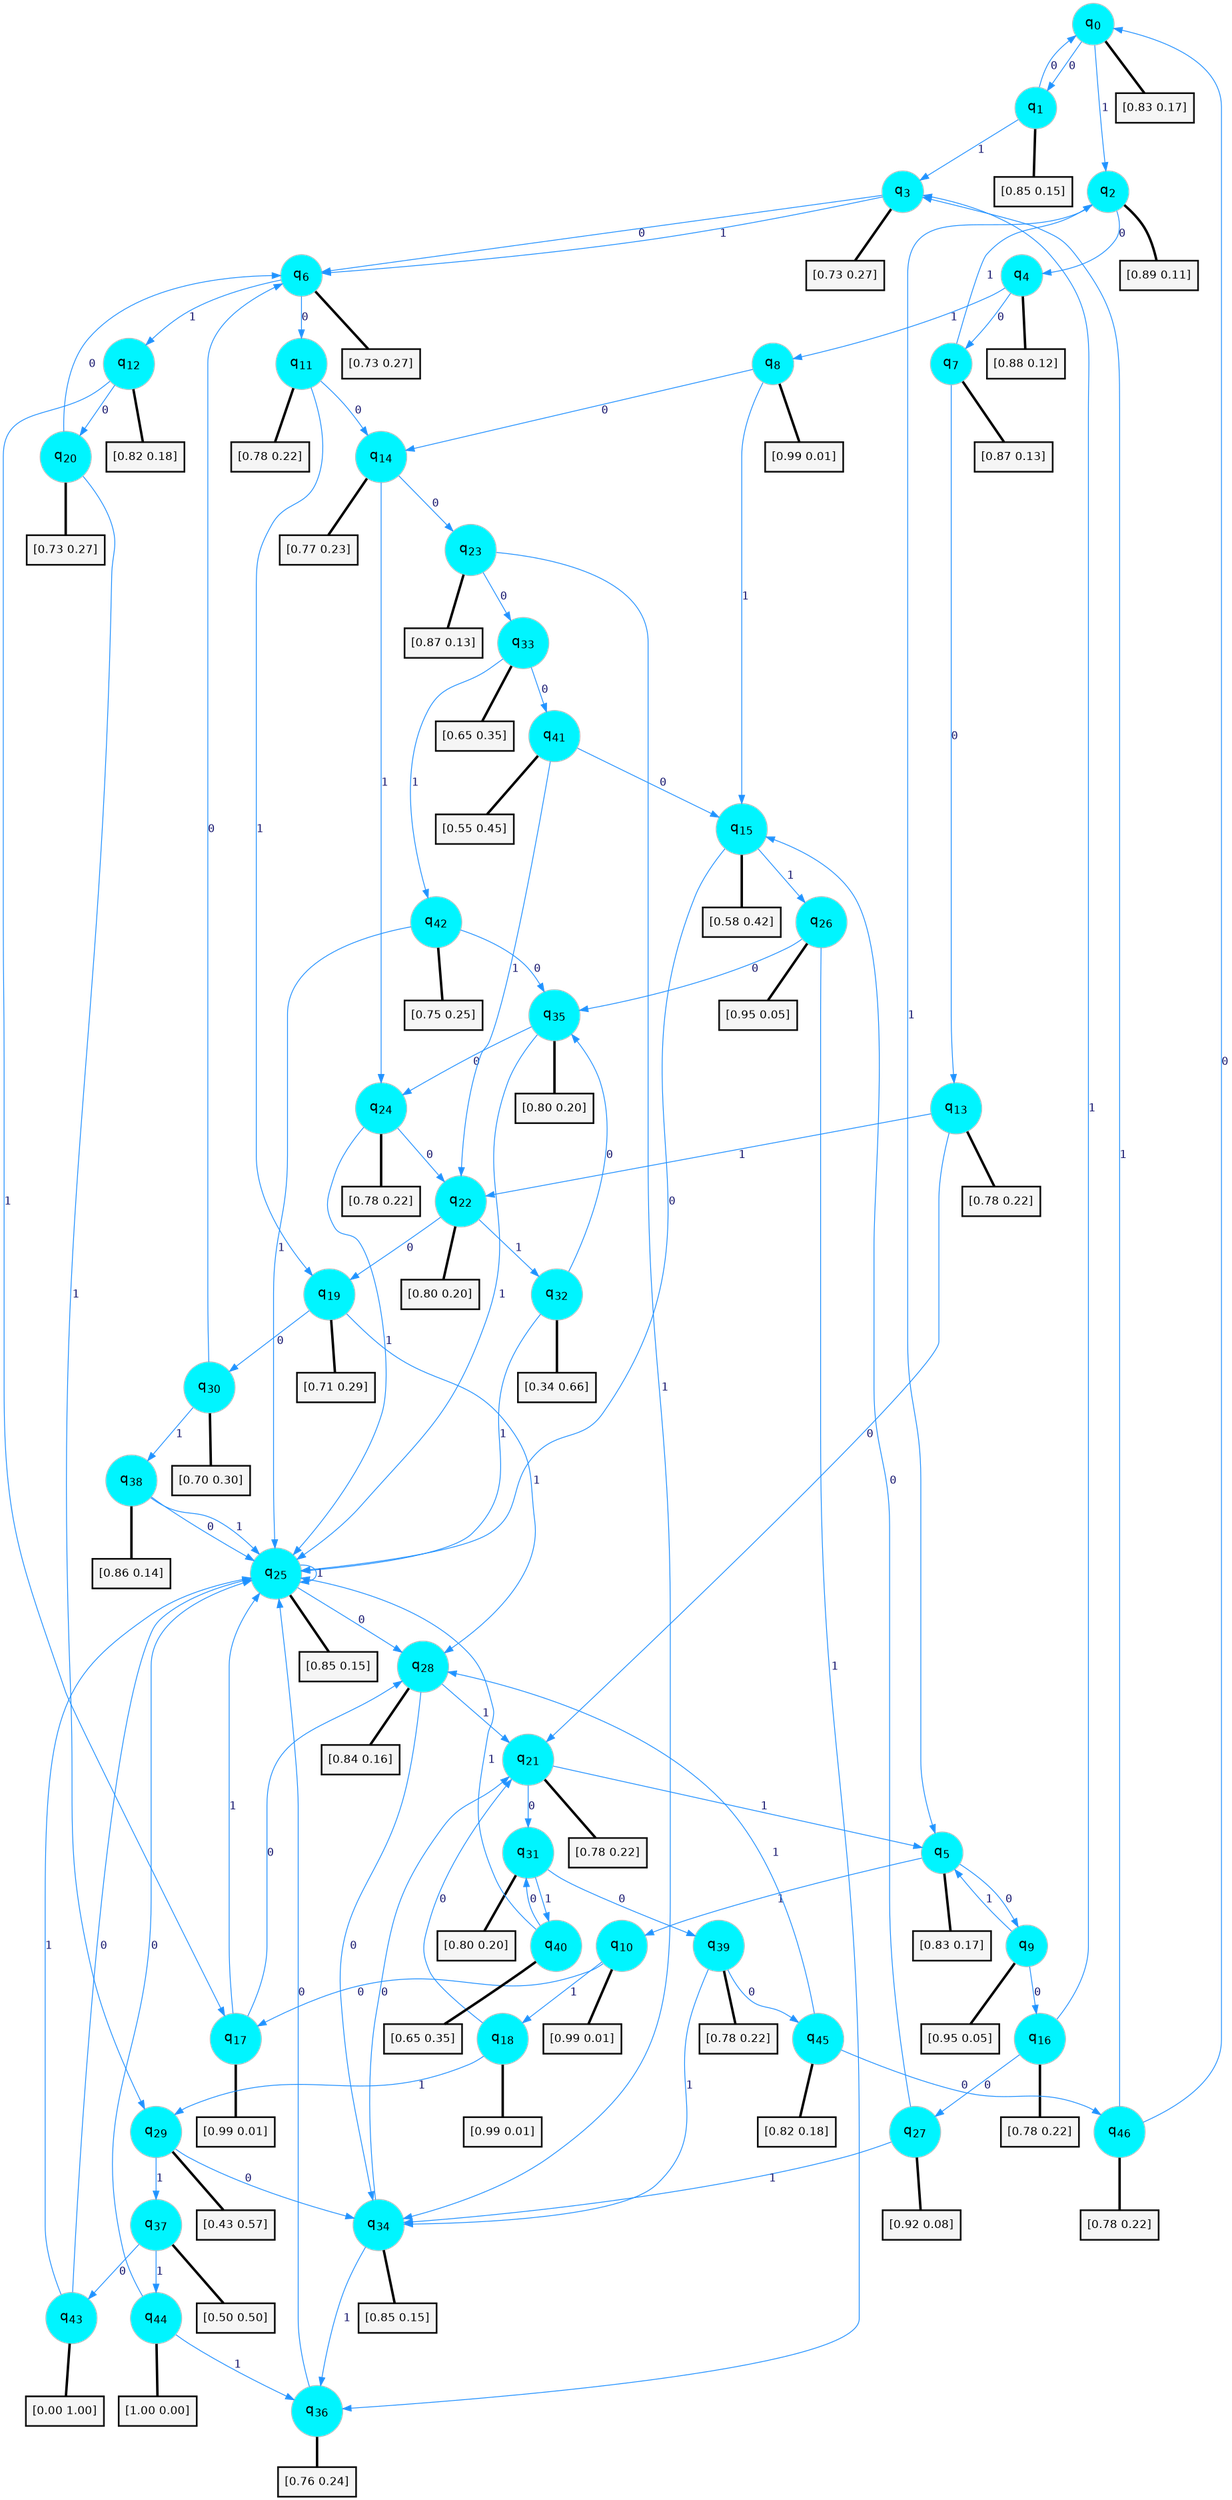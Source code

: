digraph G {
graph [
bgcolor=transparent, dpi=300, rankdir=TD, size="40,25"];
node [
color=gray, fillcolor=turquoise1, fontcolor=black, fontname=Helvetica, fontsize=16, fontweight=bold, shape=circle, style=filled];
edge [
arrowsize=1, color=dodgerblue1, fontcolor=midnightblue, fontname=courier, fontweight=bold, penwidth=1, style=solid, weight=20];
0[label=<q<SUB>0</SUB>>];
1[label=<q<SUB>1</SUB>>];
2[label=<q<SUB>2</SUB>>];
3[label=<q<SUB>3</SUB>>];
4[label=<q<SUB>4</SUB>>];
5[label=<q<SUB>5</SUB>>];
6[label=<q<SUB>6</SUB>>];
7[label=<q<SUB>7</SUB>>];
8[label=<q<SUB>8</SUB>>];
9[label=<q<SUB>9</SUB>>];
10[label=<q<SUB>10</SUB>>];
11[label=<q<SUB>11</SUB>>];
12[label=<q<SUB>12</SUB>>];
13[label=<q<SUB>13</SUB>>];
14[label=<q<SUB>14</SUB>>];
15[label=<q<SUB>15</SUB>>];
16[label=<q<SUB>16</SUB>>];
17[label=<q<SUB>17</SUB>>];
18[label=<q<SUB>18</SUB>>];
19[label=<q<SUB>19</SUB>>];
20[label=<q<SUB>20</SUB>>];
21[label=<q<SUB>21</SUB>>];
22[label=<q<SUB>22</SUB>>];
23[label=<q<SUB>23</SUB>>];
24[label=<q<SUB>24</SUB>>];
25[label=<q<SUB>25</SUB>>];
26[label=<q<SUB>26</SUB>>];
27[label=<q<SUB>27</SUB>>];
28[label=<q<SUB>28</SUB>>];
29[label=<q<SUB>29</SUB>>];
30[label=<q<SUB>30</SUB>>];
31[label=<q<SUB>31</SUB>>];
32[label=<q<SUB>32</SUB>>];
33[label=<q<SUB>33</SUB>>];
34[label=<q<SUB>34</SUB>>];
35[label=<q<SUB>35</SUB>>];
36[label=<q<SUB>36</SUB>>];
37[label=<q<SUB>37</SUB>>];
38[label=<q<SUB>38</SUB>>];
39[label=<q<SUB>39</SUB>>];
40[label=<q<SUB>40</SUB>>];
41[label=<q<SUB>41</SUB>>];
42[label=<q<SUB>42</SUB>>];
43[label=<q<SUB>43</SUB>>];
44[label=<q<SUB>44</SUB>>];
45[label=<q<SUB>45</SUB>>];
46[label=<q<SUB>46</SUB>>];
47[label="[0.83 0.17]", shape=box,fontcolor=black, fontname=Helvetica, fontsize=14, penwidth=2, fillcolor=whitesmoke,color=black];
48[label="[0.85 0.15]", shape=box,fontcolor=black, fontname=Helvetica, fontsize=14, penwidth=2, fillcolor=whitesmoke,color=black];
49[label="[0.89 0.11]", shape=box,fontcolor=black, fontname=Helvetica, fontsize=14, penwidth=2, fillcolor=whitesmoke,color=black];
50[label="[0.73 0.27]", shape=box,fontcolor=black, fontname=Helvetica, fontsize=14, penwidth=2, fillcolor=whitesmoke,color=black];
51[label="[0.88 0.12]", shape=box,fontcolor=black, fontname=Helvetica, fontsize=14, penwidth=2, fillcolor=whitesmoke,color=black];
52[label="[0.83 0.17]", shape=box,fontcolor=black, fontname=Helvetica, fontsize=14, penwidth=2, fillcolor=whitesmoke,color=black];
53[label="[0.73 0.27]", shape=box,fontcolor=black, fontname=Helvetica, fontsize=14, penwidth=2, fillcolor=whitesmoke,color=black];
54[label="[0.87 0.13]", shape=box,fontcolor=black, fontname=Helvetica, fontsize=14, penwidth=2, fillcolor=whitesmoke,color=black];
55[label="[0.99 0.01]", shape=box,fontcolor=black, fontname=Helvetica, fontsize=14, penwidth=2, fillcolor=whitesmoke,color=black];
56[label="[0.95 0.05]", shape=box,fontcolor=black, fontname=Helvetica, fontsize=14, penwidth=2, fillcolor=whitesmoke,color=black];
57[label="[0.99 0.01]", shape=box,fontcolor=black, fontname=Helvetica, fontsize=14, penwidth=2, fillcolor=whitesmoke,color=black];
58[label="[0.78 0.22]", shape=box,fontcolor=black, fontname=Helvetica, fontsize=14, penwidth=2, fillcolor=whitesmoke,color=black];
59[label="[0.82 0.18]", shape=box,fontcolor=black, fontname=Helvetica, fontsize=14, penwidth=2, fillcolor=whitesmoke,color=black];
60[label="[0.78 0.22]", shape=box,fontcolor=black, fontname=Helvetica, fontsize=14, penwidth=2, fillcolor=whitesmoke,color=black];
61[label="[0.77 0.23]", shape=box,fontcolor=black, fontname=Helvetica, fontsize=14, penwidth=2, fillcolor=whitesmoke,color=black];
62[label="[0.58 0.42]", shape=box,fontcolor=black, fontname=Helvetica, fontsize=14, penwidth=2, fillcolor=whitesmoke,color=black];
63[label="[0.78 0.22]", shape=box,fontcolor=black, fontname=Helvetica, fontsize=14, penwidth=2, fillcolor=whitesmoke,color=black];
64[label="[0.99 0.01]", shape=box,fontcolor=black, fontname=Helvetica, fontsize=14, penwidth=2, fillcolor=whitesmoke,color=black];
65[label="[0.99 0.01]", shape=box,fontcolor=black, fontname=Helvetica, fontsize=14, penwidth=2, fillcolor=whitesmoke,color=black];
66[label="[0.71 0.29]", shape=box,fontcolor=black, fontname=Helvetica, fontsize=14, penwidth=2, fillcolor=whitesmoke,color=black];
67[label="[0.73 0.27]", shape=box,fontcolor=black, fontname=Helvetica, fontsize=14, penwidth=2, fillcolor=whitesmoke,color=black];
68[label="[0.78 0.22]", shape=box,fontcolor=black, fontname=Helvetica, fontsize=14, penwidth=2, fillcolor=whitesmoke,color=black];
69[label="[0.80 0.20]", shape=box,fontcolor=black, fontname=Helvetica, fontsize=14, penwidth=2, fillcolor=whitesmoke,color=black];
70[label="[0.87 0.13]", shape=box,fontcolor=black, fontname=Helvetica, fontsize=14, penwidth=2, fillcolor=whitesmoke,color=black];
71[label="[0.78 0.22]", shape=box,fontcolor=black, fontname=Helvetica, fontsize=14, penwidth=2, fillcolor=whitesmoke,color=black];
72[label="[0.85 0.15]", shape=box,fontcolor=black, fontname=Helvetica, fontsize=14, penwidth=2, fillcolor=whitesmoke,color=black];
73[label="[0.95 0.05]", shape=box,fontcolor=black, fontname=Helvetica, fontsize=14, penwidth=2, fillcolor=whitesmoke,color=black];
74[label="[0.92 0.08]", shape=box,fontcolor=black, fontname=Helvetica, fontsize=14, penwidth=2, fillcolor=whitesmoke,color=black];
75[label="[0.84 0.16]", shape=box,fontcolor=black, fontname=Helvetica, fontsize=14, penwidth=2, fillcolor=whitesmoke,color=black];
76[label="[0.43 0.57]", shape=box,fontcolor=black, fontname=Helvetica, fontsize=14, penwidth=2, fillcolor=whitesmoke,color=black];
77[label="[0.70 0.30]", shape=box,fontcolor=black, fontname=Helvetica, fontsize=14, penwidth=2, fillcolor=whitesmoke,color=black];
78[label="[0.80 0.20]", shape=box,fontcolor=black, fontname=Helvetica, fontsize=14, penwidth=2, fillcolor=whitesmoke,color=black];
79[label="[0.34 0.66]", shape=box,fontcolor=black, fontname=Helvetica, fontsize=14, penwidth=2, fillcolor=whitesmoke,color=black];
80[label="[0.65 0.35]", shape=box,fontcolor=black, fontname=Helvetica, fontsize=14, penwidth=2, fillcolor=whitesmoke,color=black];
81[label="[0.85 0.15]", shape=box,fontcolor=black, fontname=Helvetica, fontsize=14, penwidth=2, fillcolor=whitesmoke,color=black];
82[label="[0.80 0.20]", shape=box,fontcolor=black, fontname=Helvetica, fontsize=14, penwidth=2, fillcolor=whitesmoke,color=black];
83[label="[0.76 0.24]", shape=box,fontcolor=black, fontname=Helvetica, fontsize=14, penwidth=2, fillcolor=whitesmoke,color=black];
84[label="[0.50 0.50]", shape=box,fontcolor=black, fontname=Helvetica, fontsize=14, penwidth=2, fillcolor=whitesmoke,color=black];
85[label="[0.86 0.14]", shape=box,fontcolor=black, fontname=Helvetica, fontsize=14, penwidth=2, fillcolor=whitesmoke,color=black];
86[label="[0.78 0.22]", shape=box,fontcolor=black, fontname=Helvetica, fontsize=14, penwidth=2, fillcolor=whitesmoke,color=black];
87[label="[0.65 0.35]", shape=box,fontcolor=black, fontname=Helvetica, fontsize=14, penwidth=2, fillcolor=whitesmoke,color=black];
88[label="[0.55 0.45]", shape=box,fontcolor=black, fontname=Helvetica, fontsize=14, penwidth=2, fillcolor=whitesmoke,color=black];
89[label="[0.75 0.25]", shape=box,fontcolor=black, fontname=Helvetica, fontsize=14, penwidth=2, fillcolor=whitesmoke,color=black];
90[label="[0.00 1.00]", shape=box,fontcolor=black, fontname=Helvetica, fontsize=14, penwidth=2, fillcolor=whitesmoke,color=black];
91[label="[1.00 0.00]", shape=box,fontcolor=black, fontname=Helvetica, fontsize=14, penwidth=2, fillcolor=whitesmoke,color=black];
92[label="[0.82 0.18]", shape=box,fontcolor=black, fontname=Helvetica, fontsize=14, penwidth=2, fillcolor=whitesmoke,color=black];
93[label="[0.78 0.22]", shape=box,fontcolor=black, fontname=Helvetica, fontsize=14, penwidth=2, fillcolor=whitesmoke,color=black];
0->1 [label=0];
0->2 [label=1];
0->47 [arrowhead=none, penwidth=3,color=black];
1->0 [label=0];
1->3 [label=1];
1->48 [arrowhead=none, penwidth=3,color=black];
2->4 [label=0];
2->5 [label=1];
2->49 [arrowhead=none, penwidth=3,color=black];
3->6 [label=0];
3->6 [label=1];
3->50 [arrowhead=none, penwidth=3,color=black];
4->7 [label=0];
4->8 [label=1];
4->51 [arrowhead=none, penwidth=3,color=black];
5->9 [label=0];
5->10 [label=1];
5->52 [arrowhead=none, penwidth=3,color=black];
6->11 [label=0];
6->12 [label=1];
6->53 [arrowhead=none, penwidth=3,color=black];
7->13 [label=0];
7->2 [label=1];
7->54 [arrowhead=none, penwidth=3,color=black];
8->14 [label=0];
8->15 [label=1];
8->55 [arrowhead=none, penwidth=3,color=black];
9->16 [label=0];
9->5 [label=1];
9->56 [arrowhead=none, penwidth=3,color=black];
10->17 [label=0];
10->18 [label=1];
10->57 [arrowhead=none, penwidth=3,color=black];
11->14 [label=0];
11->19 [label=1];
11->58 [arrowhead=none, penwidth=3,color=black];
12->20 [label=0];
12->17 [label=1];
12->59 [arrowhead=none, penwidth=3,color=black];
13->21 [label=0];
13->22 [label=1];
13->60 [arrowhead=none, penwidth=3,color=black];
14->23 [label=0];
14->24 [label=1];
14->61 [arrowhead=none, penwidth=3,color=black];
15->25 [label=0];
15->26 [label=1];
15->62 [arrowhead=none, penwidth=3,color=black];
16->27 [label=0];
16->3 [label=1];
16->63 [arrowhead=none, penwidth=3,color=black];
17->28 [label=0];
17->25 [label=1];
17->64 [arrowhead=none, penwidth=3,color=black];
18->21 [label=0];
18->29 [label=1];
18->65 [arrowhead=none, penwidth=3,color=black];
19->30 [label=0];
19->28 [label=1];
19->66 [arrowhead=none, penwidth=3,color=black];
20->6 [label=0];
20->29 [label=1];
20->67 [arrowhead=none, penwidth=3,color=black];
21->31 [label=0];
21->5 [label=1];
21->68 [arrowhead=none, penwidth=3,color=black];
22->19 [label=0];
22->32 [label=1];
22->69 [arrowhead=none, penwidth=3,color=black];
23->33 [label=0];
23->34 [label=1];
23->70 [arrowhead=none, penwidth=3,color=black];
24->22 [label=0];
24->25 [label=1];
24->71 [arrowhead=none, penwidth=3,color=black];
25->28 [label=0];
25->25 [label=1];
25->72 [arrowhead=none, penwidth=3,color=black];
26->35 [label=0];
26->36 [label=1];
26->73 [arrowhead=none, penwidth=3,color=black];
27->15 [label=0];
27->34 [label=1];
27->74 [arrowhead=none, penwidth=3,color=black];
28->34 [label=0];
28->21 [label=1];
28->75 [arrowhead=none, penwidth=3,color=black];
29->34 [label=0];
29->37 [label=1];
29->76 [arrowhead=none, penwidth=3,color=black];
30->6 [label=0];
30->38 [label=1];
30->77 [arrowhead=none, penwidth=3,color=black];
31->39 [label=0];
31->40 [label=1];
31->78 [arrowhead=none, penwidth=3,color=black];
32->35 [label=0];
32->25 [label=1];
32->79 [arrowhead=none, penwidth=3,color=black];
33->41 [label=0];
33->42 [label=1];
33->80 [arrowhead=none, penwidth=3,color=black];
34->21 [label=0];
34->36 [label=1];
34->81 [arrowhead=none, penwidth=3,color=black];
35->24 [label=0];
35->25 [label=1];
35->82 [arrowhead=none, penwidth=3,color=black];
36->25 [label=0];
36->83 [arrowhead=none, penwidth=3,color=black];
37->43 [label=0];
37->44 [label=1];
37->84 [arrowhead=none, penwidth=3,color=black];
38->25 [label=0];
38->25 [label=1];
38->85 [arrowhead=none, penwidth=3,color=black];
39->45 [label=0];
39->34 [label=1];
39->86 [arrowhead=none, penwidth=3,color=black];
40->31 [label=0];
40->25 [label=1];
40->87 [arrowhead=none, penwidth=3,color=black];
41->15 [label=0];
41->22 [label=1];
41->88 [arrowhead=none, penwidth=3,color=black];
42->35 [label=0];
42->25 [label=1];
42->89 [arrowhead=none, penwidth=3,color=black];
43->25 [label=0];
43->25 [label=1];
43->90 [arrowhead=none, penwidth=3,color=black];
44->25 [label=0];
44->36 [label=1];
44->91 [arrowhead=none, penwidth=3,color=black];
45->46 [label=0];
45->28 [label=1];
45->92 [arrowhead=none, penwidth=3,color=black];
46->0 [label=0];
46->3 [label=1];
46->93 [arrowhead=none, penwidth=3,color=black];
}
